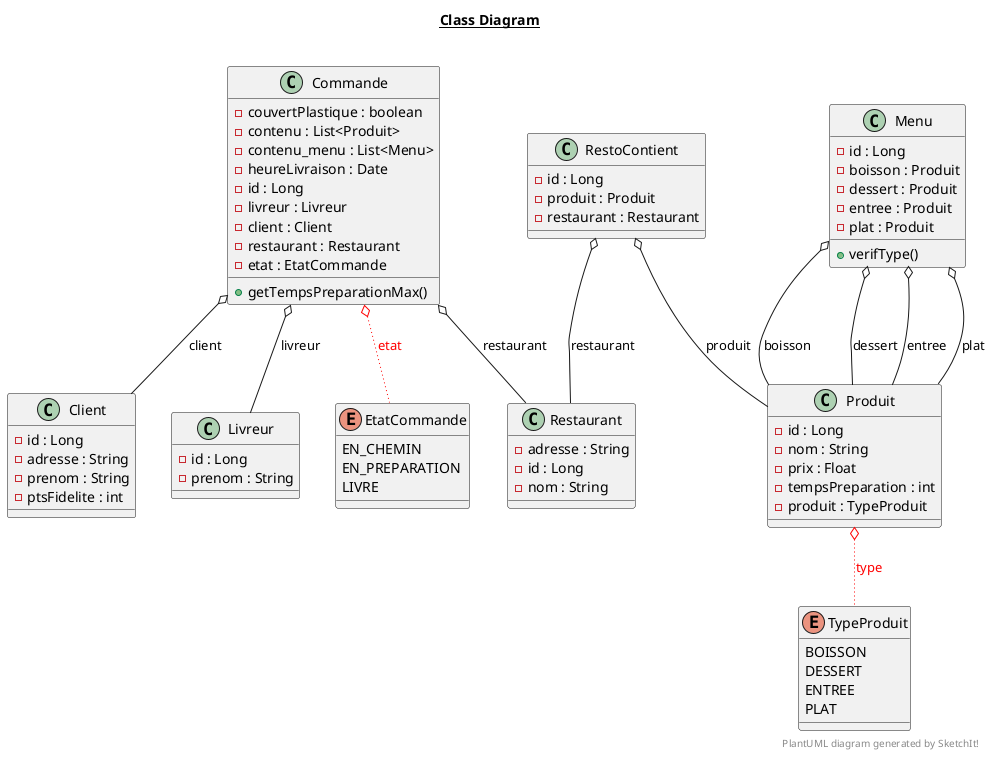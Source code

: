 @startuml

title __Class Diagram__\n

class Client {
    - id : Long
    - adresse : String
    - prenom : String
    - ptsFidelite : int
}

class Livreur {
    - id : Long
    - prenom : String
}

class Commande {

    - couvertPlastique : boolean
    - contenu : List<Produit>
    - contenu_menu : List<Menu>
    - heureLivraison : Date
    - id : Long
    - livreur : Livreur
    - client : Client
    - restaurant : Restaurant
    - etat : EtatCommande
    + getTempsPreparationMax()
}

enum EtatCommande {
  EN_CHEMIN
  EN_PREPARATION
  LIVRE
}

Commande o-- Client : client
Commande o-- EtatCommande #line:red;line.dotted;text:red  : etat
Commande o-- Livreur : livreur
Commande o-- Restaurant : restaurant

class Restaurant {
    - adresse : String
    - id : Long
    - nom : String
}

class RestoContient {
    - id : Long
    - produit : Produit
    - restaurant : Restaurant
}


RestoContient o-- Produit : produit
RestoContient o-- Restaurant : restaurant

class Produit {
    - id : Long
    - nom : String
    - prix : Float
    - tempsPreparation : int
    - produit : TypeProduit
}


enum TypeProduit {
  BOISSON
  DESSERT
  ENTREE
  PLAT
}


Produit o-- TypeProduit #line:red;line.dotted;text:red  : type

class Menu {
    - id : Long
    - boisson : Produit
    - dessert : Produit
    - entree : Produit
    - plat : Produit
    + verifType()
}

Menu o-- Produit : boisson
Menu o-- Produit : dessert
Menu o-- Produit : entree
Menu o-- Produit : plat

right footer
PlantUML diagram generated by SketchIt!
endfooter

@enduml

